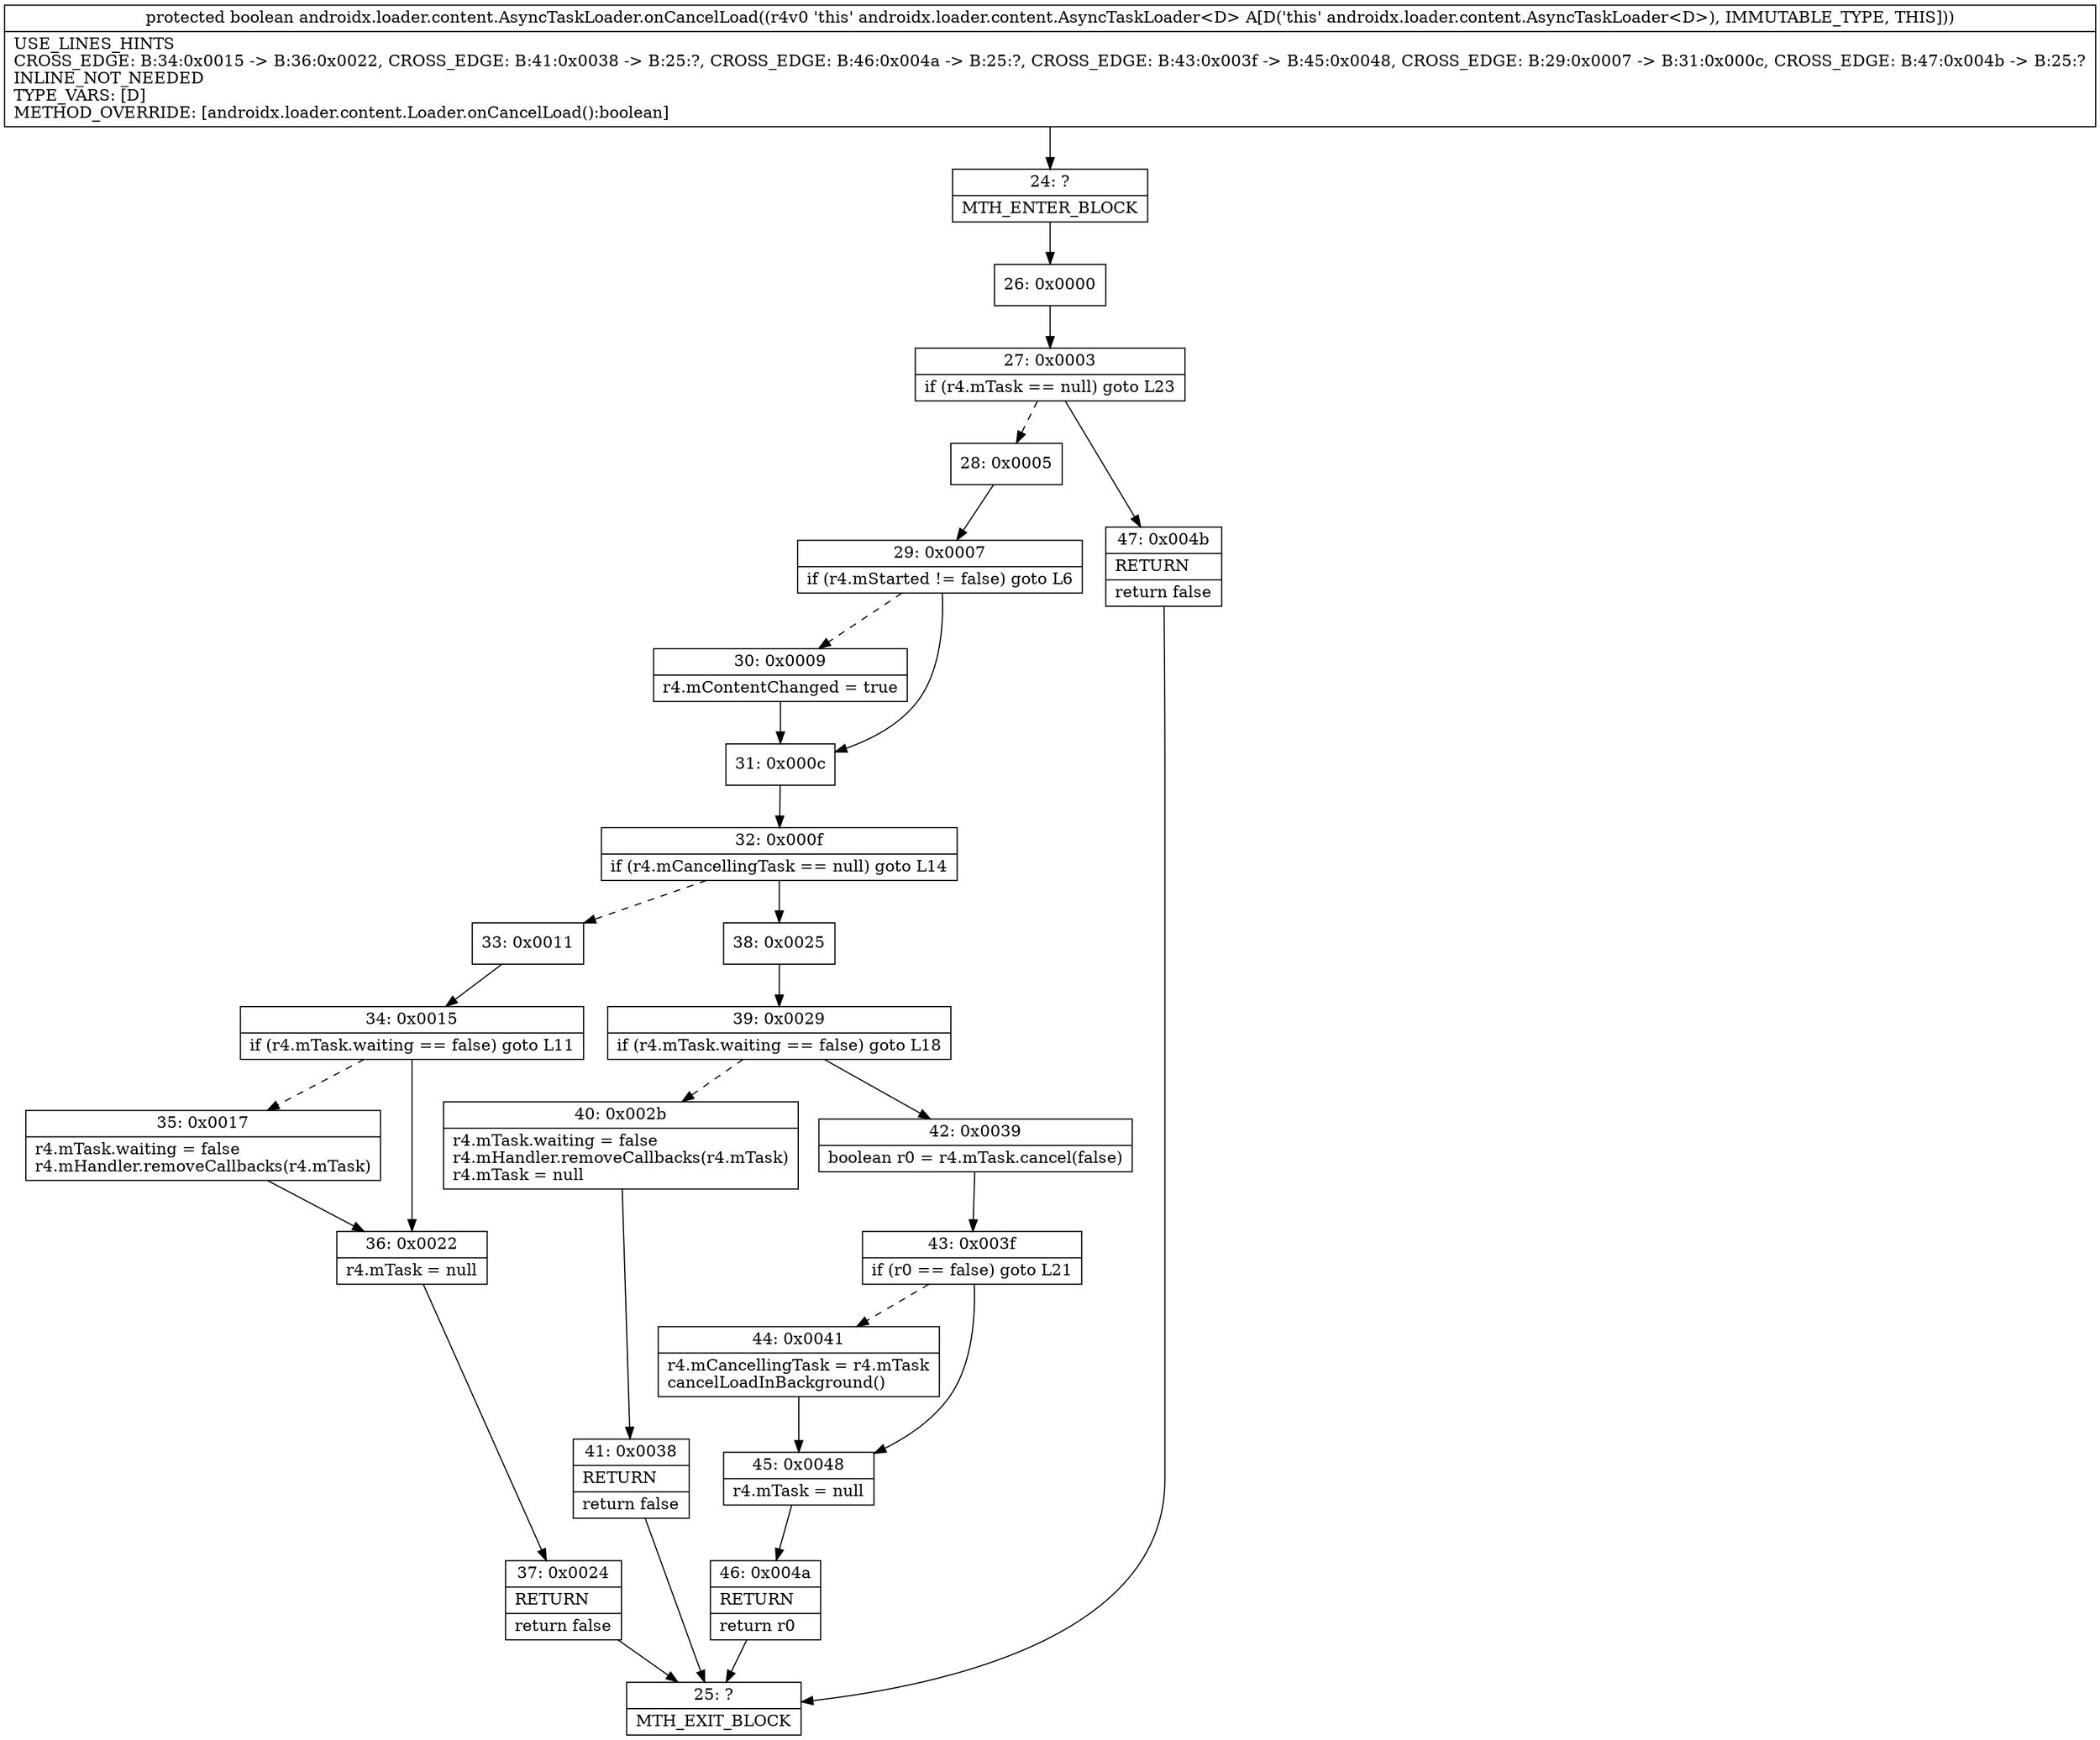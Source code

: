digraph "CFG forandroidx.loader.content.AsyncTaskLoader.onCancelLoad()Z" {
Node_24 [shape=record,label="{24\:\ ?|MTH_ENTER_BLOCK\l}"];
Node_26 [shape=record,label="{26\:\ 0x0000}"];
Node_27 [shape=record,label="{27\:\ 0x0003|if (r4.mTask == null) goto L23\l}"];
Node_28 [shape=record,label="{28\:\ 0x0005}"];
Node_29 [shape=record,label="{29\:\ 0x0007|if (r4.mStarted != false) goto L6\l}"];
Node_30 [shape=record,label="{30\:\ 0x0009|r4.mContentChanged = true\l}"];
Node_31 [shape=record,label="{31\:\ 0x000c}"];
Node_32 [shape=record,label="{32\:\ 0x000f|if (r4.mCancellingTask == null) goto L14\l}"];
Node_33 [shape=record,label="{33\:\ 0x0011}"];
Node_34 [shape=record,label="{34\:\ 0x0015|if (r4.mTask.waiting == false) goto L11\l}"];
Node_35 [shape=record,label="{35\:\ 0x0017|r4.mTask.waiting = false\lr4.mHandler.removeCallbacks(r4.mTask)\l}"];
Node_36 [shape=record,label="{36\:\ 0x0022|r4.mTask = null\l}"];
Node_37 [shape=record,label="{37\:\ 0x0024|RETURN\l|return false\l}"];
Node_25 [shape=record,label="{25\:\ ?|MTH_EXIT_BLOCK\l}"];
Node_38 [shape=record,label="{38\:\ 0x0025}"];
Node_39 [shape=record,label="{39\:\ 0x0029|if (r4.mTask.waiting == false) goto L18\l}"];
Node_40 [shape=record,label="{40\:\ 0x002b|r4.mTask.waiting = false\lr4.mHandler.removeCallbacks(r4.mTask)\lr4.mTask = null\l}"];
Node_41 [shape=record,label="{41\:\ 0x0038|RETURN\l|return false\l}"];
Node_42 [shape=record,label="{42\:\ 0x0039|boolean r0 = r4.mTask.cancel(false)\l}"];
Node_43 [shape=record,label="{43\:\ 0x003f|if (r0 == false) goto L21\l}"];
Node_44 [shape=record,label="{44\:\ 0x0041|r4.mCancellingTask = r4.mTask\lcancelLoadInBackground()\l}"];
Node_45 [shape=record,label="{45\:\ 0x0048|r4.mTask = null\l}"];
Node_46 [shape=record,label="{46\:\ 0x004a|RETURN\l|return r0\l}"];
Node_47 [shape=record,label="{47\:\ 0x004b|RETURN\l|return false\l}"];
MethodNode[shape=record,label="{protected boolean androidx.loader.content.AsyncTaskLoader.onCancelLoad((r4v0 'this' androidx.loader.content.AsyncTaskLoader\<D\> A[D('this' androidx.loader.content.AsyncTaskLoader\<D\>), IMMUTABLE_TYPE, THIS]))  | USE_LINES_HINTS\lCROSS_EDGE: B:34:0x0015 \-\> B:36:0x0022, CROSS_EDGE: B:41:0x0038 \-\> B:25:?, CROSS_EDGE: B:46:0x004a \-\> B:25:?, CROSS_EDGE: B:43:0x003f \-\> B:45:0x0048, CROSS_EDGE: B:29:0x0007 \-\> B:31:0x000c, CROSS_EDGE: B:47:0x004b \-\> B:25:?\lINLINE_NOT_NEEDED\lTYPE_VARS: [D]\lMETHOD_OVERRIDE: [androidx.loader.content.Loader.onCancelLoad():boolean]\l}"];
MethodNode -> Node_24;Node_24 -> Node_26;
Node_26 -> Node_27;
Node_27 -> Node_28[style=dashed];
Node_27 -> Node_47;
Node_28 -> Node_29;
Node_29 -> Node_30[style=dashed];
Node_29 -> Node_31;
Node_30 -> Node_31;
Node_31 -> Node_32;
Node_32 -> Node_33[style=dashed];
Node_32 -> Node_38;
Node_33 -> Node_34;
Node_34 -> Node_35[style=dashed];
Node_34 -> Node_36;
Node_35 -> Node_36;
Node_36 -> Node_37;
Node_37 -> Node_25;
Node_38 -> Node_39;
Node_39 -> Node_40[style=dashed];
Node_39 -> Node_42;
Node_40 -> Node_41;
Node_41 -> Node_25;
Node_42 -> Node_43;
Node_43 -> Node_44[style=dashed];
Node_43 -> Node_45;
Node_44 -> Node_45;
Node_45 -> Node_46;
Node_46 -> Node_25;
Node_47 -> Node_25;
}

